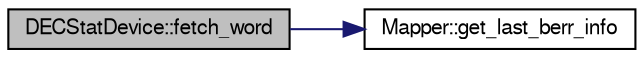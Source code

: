 digraph G
{
  edge [fontname="FreeSans",fontsize="10",labelfontname="FreeSans",labelfontsize="10"];
  node [fontname="FreeSans",fontsize="10",shape=record];
  rankdir=LR;
  Node1 [label="DECStatDevice::fetch_word",height=0.2,width=0.4,color="black", fillcolor="grey75", style="filled" fontcolor="black"];
  Node1 -> Node2 [color="midnightblue",fontsize="10",style="solid"];
  Node2 [label="Mapper::get_last_berr_info",height=0.2,width=0.4,color="black", fillcolor="white", style="filled",URL="$classMapper.html#afe775b5a9960a04b565bc851755bb6e4"];
}
